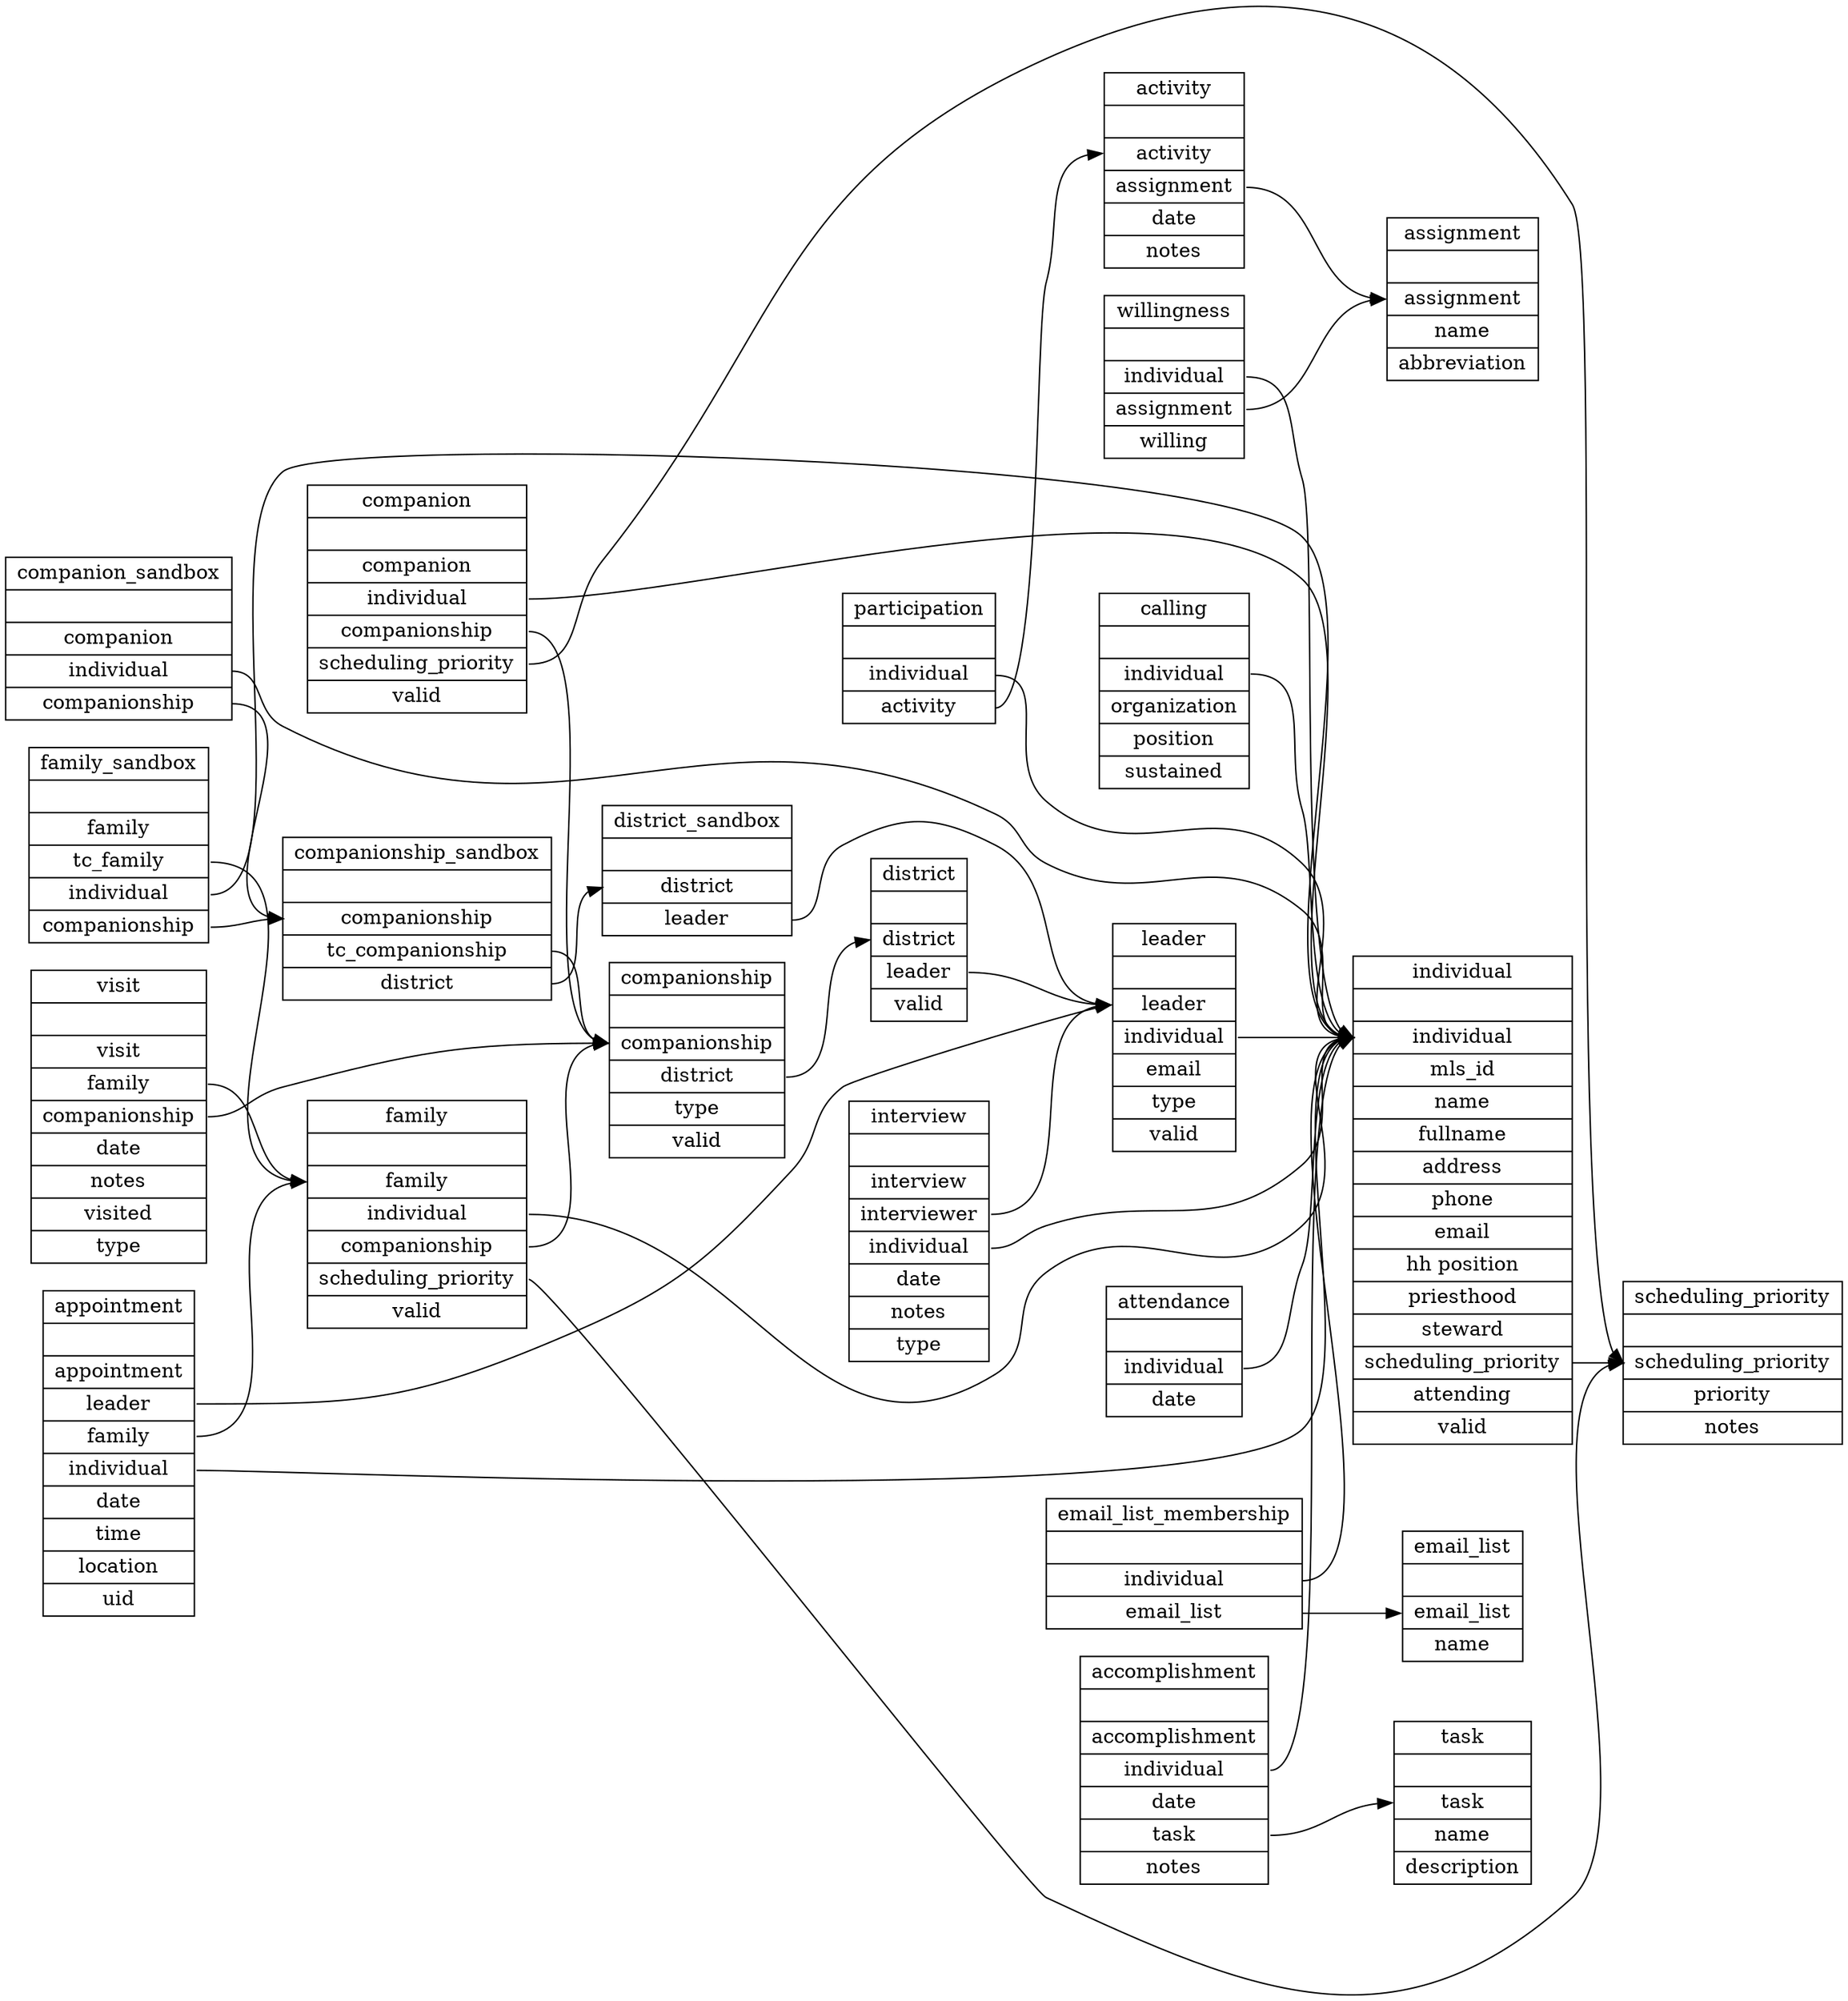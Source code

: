 digraph schema {
  graph [
    rankdir = "LR"
  ];
  activity   [
    label = "activity||<a> activity|<s> assignment|<t> date|<n> notes"
    shape = "record"
  ];
  appointment   [
    label = "appointment||<a> appointment|<l> leader|<f> family|<i> individual |<d> date|<t> time|<l> location|<u> uid"
    shape = "record"
  ];
  assignment    [
    label = "assignment||<a> assignment|<n> name|<ab> abbreviation"
    shape = "record"
  ];
  attendance   [
    label = "attendance||<i> individual|<d> date"
    shape = "record"
  ];
  calling       [
    label = "calling||<i> individual|<o> organization|<p> position|<s> sustained"
    shape = "record"
  ];
  companion   [
    label = "companion||<c> companion|<i> individual|<cp> companionship|<sp> scheduling_priority|<v> valid"
    shape = "record"
  ];
  companionship   [
    label = "companionship||<c> companionship|<d> district|<t> type|<v> valid"
    shape = "record"
  ];
  district      [
    label = "district||<d> district|<l> leader|<v> valid"
    shape = "record"
  ];
  individual   [
    label = "individual||<i> individual|<id> mls_id|<n> name|<fn> fullname|<a> address|<p> phone|<em> email|<hh> hh position|<pr> priesthood|<st> steward|<sp> scheduling_priority|<a> attending|<v> valid"
    shape = "record"
  ];
  family   [
    label = "family||<f> family|<i> individual|<c> companionship|<sp> scheduling_priority|<v> valid"
    shape = "record"
  ];
  participation   [
    label = "participation||<i> individual|<a> activity"
    shape = "record"
  ];
  interview   [
    label = "interview||<in> interview|<i> interviewer|<il> individual|<t> date|<n> notes|<t> type"
    shape = "record"
  ];
  leader    [
    label = "leader||<l> leader|<i> individual|<em> email|<t> type|<v> valid"
    shape = "record"
  ];
  visit   [
    label = "visit||<v> visit|<f> family|<c> companionship|<t> date|<n> notes|<v> visited|<vt> type"
    shape = "record"
  ];
  willingness   [
    label = "willingness||<i> individual|<a> assignment|<w> willing"
    shape = "record"
  ];
  scheduling_priority   [
    label = "scheduling_priority||<sp> scheduling_priority|<p> priority|<n> notes"
    shape = "record"
  ];
  email_list   [
    label = "email_list||<e> email_list|<n> name"
    shape = "record"
  ];
  email_list_membership   [
    label = "email_list_membership||<i> individual|<e> email_list"
    shape = "record"
  ];
  accomplishment   [
    label = "accomplishment||<a> accomplishment|<i> individual|<d> date|<t> task|<n> notes"
    shape = "record"
  ];
  task   [
    label = "task||<t> task|<n> name|<d> description"
    shape = "record"
  ];
  district_sandbox   [
    label = "district_sandbox||<d> district|<l> leader"
    shape = "record"
  ];
  companion_sandbox   [
    label = "companion_sandbox||<c> companion|<i> individual|<cp> companionship"
    shape = "record"
  ];
  companionship_sandbox   [
    label = "companionship_sandbox||<cp> companionship|<tcp> tc_companionship|<d> district"
    shape = "record"
  ];
  family_sandbox   [
    label = "family_sandbox||<f> family|<tcf> tc_family|<i> individual|<cp> companionship"
    shape = "record"
  ];

  activity:s      -> assignment:a

  appointment:l   -> leader:l
  appointment:f   -> family:f
  appointment:i   -> individual:i

  attendance:i    -> individual:i
  
  calling:i       -> individual:i

  companion:cp    -> companionship:c
  companion:i     -> individual:i
  companion:sp    -> scheduling_priority:sp

  companionship:d -> district:d
  
  district:l      -> leader:l
  
  individual:sp   -> scheduling_priority:sp
  
  family:i        -> individual:i
  family:c        -> companionship:c
  family:sp       -> scheduling_priority:sp

  participation:i -> individual:i
  participation:a -> activity:a

  interview:il    -> individual:i
  interview:i     -> leader:l

  leader:i    -> individual:i

  visit:c         -> companionship:c
  visit:f         -> family:f

  willingness:i   -> individual:i
  willingness:a   -> assignment:a

  email_list_membership:i  -> individual:i
  email_list_membership:e  -> email_list:e
  
  accomplishment:i   -> individual:i
  accomplishment:t   -> task:t
 
  district_sandbox:l      -> leader:l
  companion_sandbox:i     -> individual:i
  companion_sandbox:cp    -> companionship_sandbox:cp
  companionship_sandbox:tcp -> companionship:c
  companionship_sandbox:d -> district_sandbox:d
  family_sandbox:tcf      -> family:f
  family_sandbox:i        -> individual:i
  family_sandbox:cp       -> companionship_sandbox:cp
  
}
